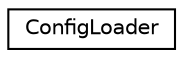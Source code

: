 digraph "Graphical Class Hierarchy"
{
  edge [fontname="Helvetica",fontsize="10",labelfontname="Helvetica",labelfontsize="10"];
  node [fontname="Helvetica",fontsize="10",shape=record];
  rankdir="LR";
  Node1 [label="ConfigLoader",height=0.2,width=0.4,color="black", fillcolor="white", style="filled",URL="$classConfigLoader.html",tooltip="A class for loading a config file and storing its contents appropriately. "];
}
